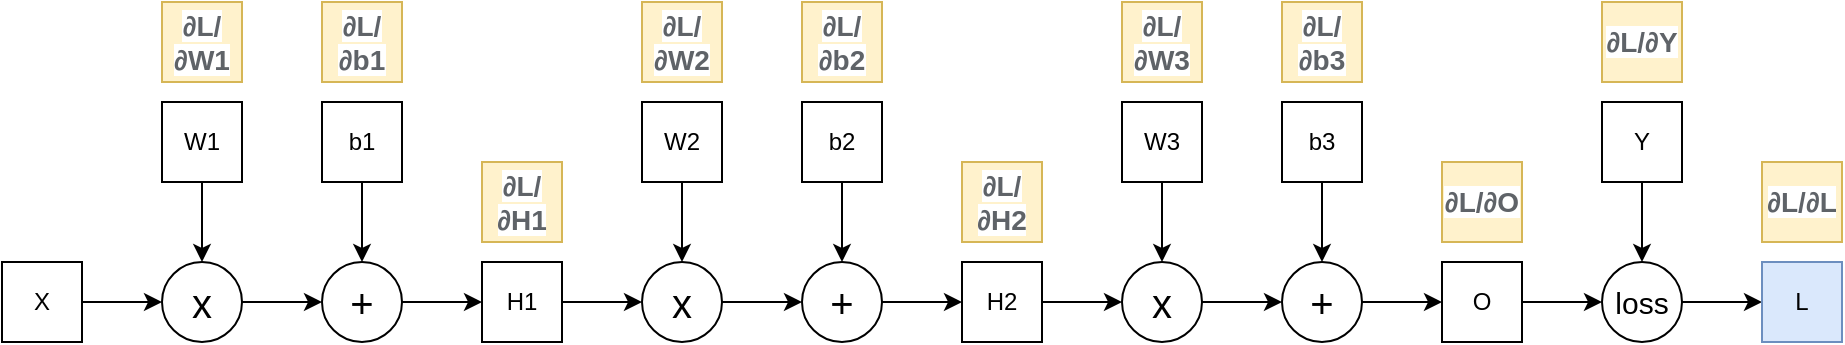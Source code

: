 <mxfile version="24.2.1" type="github">
  <diagram name="페이지-1" id="BkDjTnzv6I5W9YhU9uMP">
    <mxGraphModel dx="934" dy="1301" grid="1" gridSize="10" guides="1" tooltips="1" connect="1" arrows="1" fold="1" page="1" pageScale="1" pageWidth="827" pageHeight="1169" math="0" shadow="0">
      <root>
        <mxCell id="0" />
        <mxCell id="1" parent="0" />
        <mxCell id="OTDmI-xniEaenbiDMN5k-1" style="edgeStyle=orthogonalEdgeStyle;rounded=0;orthogonalLoop=1;jettySize=auto;html=1;" edge="1" parent="1" source="OTDmI-xniEaenbiDMN5k-2" target="OTDmI-xniEaenbiDMN5k-4">
          <mxGeometry relative="1" as="geometry" />
        </mxCell>
        <mxCell id="OTDmI-xniEaenbiDMN5k-2" value="X" style="whiteSpace=wrap;html=1;aspect=fixed;" vertex="1" parent="1">
          <mxGeometry y="300" width="40" height="40" as="geometry" />
        </mxCell>
        <mxCell id="OTDmI-xniEaenbiDMN5k-3" style="edgeStyle=orthogonalEdgeStyle;rounded=0;orthogonalLoop=1;jettySize=auto;html=1;entryX=0;entryY=0.5;entryDx=0;entryDy=0;" edge="1" parent="1" source="OTDmI-xniEaenbiDMN5k-4" target="OTDmI-xniEaenbiDMN5k-10">
          <mxGeometry relative="1" as="geometry" />
        </mxCell>
        <mxCell id="OTDmI-xniEaenbiDMN5k-4" value="x" style="ellipse;whiteSpace=wrap;html=1;aspect=fixed;fontSize=20;" vertex="1" parent="1">
          <mxGeometry x="80" y="300" width="40" height="40" as="geometry" />
        </mxCell>
        <mxCell id="OTDmI-xniEaenbiDMN5k-5" style="edgeStyle=orthogonalEdgeStyle;rounded=0;orthogonalLoop=1;jettySize=auto;html=1;" edge="1" parent="1" source="OTDmI-xniEaenbiDMN5k-6" target="OTDmI-xniEaenbiDMN5k-4">
          <mxGeometry relative="1" as="geometry" />
        </mxCell>
        <mxCell id="OTDmI-xniEaenbiDMN5k-6" value="W1" style="whiteSpace=wrap;html=1;aspect=fixed;" vertex="1" parent="1">
          <mxGeometry x="80" y="220" width="40" height="40" as="geometry" />
        </mxCell>
        <mxCell id="OTDmI-xniEaenbiDMN5k-7" style="edgeStyle=orthogonalEdgeStyle;rounded=0;orthogonalLoop=1;jettySize=auto;html=1;" edge="1" parent="1" source="OTDmI-xniEaenbiDMN5k-8" target="OTDmI-xniEaenbiDMN5k-10">
          <mxGeometry relative="1" as="geometry" />
        </mxCell>
        <mxCell id="OTDmI-xniEaenbiDMN5k-8" value="b1" style="whiteSpace=wrap;html=1;aspect=fixed;" vertex="1" parent="1">
          <mxGeometry x="160" y="220" width="40" height="40" as="geometry" />
        </mxCell>
        <mxCell id="OTDmI-xniEaenbiDMN5k-9" style="edgeStyle=orthogonalEdgeStyle;rounded=0;orthogonalLoop=1;jettySize=auto;html=1;" edge="1" parent="1" source="OTDmI-xniEaenbiDMN5k-10" target="OTDmI-xniEaenbiDMN5k-12">
          <mxGeometry relative="1" as="geometry" />
        </mxCell>
        <mxCell id="OTDmI-xniEaenbiDMN5k-10" value="+" style="ellipse;whiteSpace=wrap;html=1;aspect=fixed;fontSize=20;" vertex="1" parent="1">
          <mxGeometry x="160" y="300" width="40" height="40" as="geometry" />
        </mxCell>
        <mxCell id="OTDmI-xniEaenbiDMN5k-11" style="edgeStyle=orthogonalEdgeStyle;rounded=0;orthogonalLoop=1;jettySize=auto;html=1;entryX=0;entryY=0.5;entryDx=0;entryDy=0;" edge="1" parent="1" source="OTDmI-xniEaenbiDMN5k-12" target="OTDmI-xniEaenbiDMN5k-14">
          <mxGeometry relative="1" as="geometry" />
        </mxCell>
        <mxCell id="OTDmI-xniEaenbiDMN5k-12" value="H1" style="whiteSpace=wrap;html=1;aspect=fixed;" vertex="1" parent="1">
          <mxGeometry x="240" y="300" width="40" height="40" as="geometry" />
        </mxCell>
        <mxCell id="OTDmI-xniEaenbiDMN5k-13" style="edgeStyle=orthogonalEdgeStyle;rounded=0;orthogonalLoop=1;jettySize=auto;html=1;entryX=0;entryY=0.5;entryDx=0;entryDy=0;" edge="1" parent="1" source="OTDmI-xniEaenbiDMN5k-14" target="OTDmI-xniEaenbiDMN5k-20">
          <mxGeometry relative="1" as="geometry" />
        </mxCell>
        <mxCell id="OTDmI-xniEaenbiDMN5k-14" value="x" style="ellipse;whiteSpace=wrap;html=1;aspect=fixed;fontSize=20;" vertex="1" parent="1">
          <mxGeometry x="320" y="300" width="40" height="40" as="geometry" />
        </mxCell>
        <mxCell id="OTDmI-xniEaenbiDMN5k-15" style="edgeStyle=orthogonalEdgeStyle;rounded=0;orthogonalLoop=1;jettySize=auto;html=1;" edge="1" parent="1" source="OTDmI-xniEaenbiDMN5k-16" target="OTDmI-xniEaenbiDMN5k-14">
          <mxGeometry relative="1" as="geometry" />
        </mxCell>
        <mxCell id="OTDmI-xniEaenbiDMN5k-16" value="W2" style="whiteSpace=wrap;html=1;aspect=fixed;" vertex="1" parent="1">
          <mxGeometry x="320" y="220" width="40" height="40" as="geometry" />
        </mxCell>
        <mxCell id="OTDmI-xniEaenbiDMN5k-17" style="edgeStyle=orthogonalEdgeStyle;rounded=0;orthogonalLoop=1;jettySize=auto;html=1;" edge="1" parent="1" source="OTDmI-xniEaenbiDMN5k-18" target="OTDmI-xniEaenbiDMN5k-20">
          <mxGeometry relative="1" as="geometry" />
        </mxCell>
        <mxCell id="OTDmI-xniEaenbiDMN5k-18" value="b2" style="whiteSpace=wrap;html=1;aspect=fixed;" vertex="1" parent="1">
          <mxGeometry x="400" y="220" width="40" height="40" as="geometry" />
        </mxCell>
        <mxCell id="OTDmI-xniEaenbiDMN5k-19" style="edgeStyle=orthogonalEdgeStyle;rounded=0;orthogonalLoop=1;jettySize=auto;html=1;" edge="1" parent="1" source="OTDmI-xniEaenbiDMN5k-20" target="OTDmI-xniEaenbiDMN5k-22">
          <mxGeometry relative="1" as="geometry" />
        </mxCell>
        <mxCell id="OTDmI-xniEaenbiDMN5k-20" value="+" style="ellipse;whiteSpace=wrap;html=1;aspect=fixed;fontSize=20;" vertex="1" parent="1">
          <mxGeometry x="400" y="300" width="40" height="40" as="geometry" />
        </mxCell>
        <mxCell id="OTDmI-xniEaenbiDMN5k-21" style="edgeStyle=orthogonalEdgeStyle;rounded=0;orthogonalLoop=1;jettySize=auto;html=1;exitX=1;exitY=0.5;exitDx=0;exitDy=0;" edge="1" parent="1" source="OTDmI-xniEaenbiDMN5k-22" target="OTDmI-xniEaenbiDMN5k-24">
          <mxGeometry relative="1" as="geometry" />
        </mxCell>
        <mxCell id="OTDmI-xniEaenbiDMN5k-22" value="H2" style="whiteSpace=wrap;html=1;aspect=fixed;" vertex="1" parent="1">
          <mxGeometry x="480" y="300" width="40" height="40" as="geometry" />
        </mxCell>
        <mxCell id="OTDmI-xniEaenbiDMN5k-23" style="edgeStyle=orthogonalEdgeStyle;rounded=0;orthogonalLoop=1;jettySize=auto;html=1;entryX=0;entryY=0.5;entryDx=0;entryDy=0;" edge="1" parent="1" source="OTDmI-xniEaenbiDMN5k-24" target="OTDmI-xniEaenbiDMN5k-30">
          <mxGeometry relative="1" as="geometry" />
        </mxCell>
        <mxCell id="OTDmI-xniEaenbiDMN5k-24" value="x" style="ellipse;whiteSpace=wrap;html=1;aspect=fixed;fontSize=20;" vertex="1" parent="1">
          <mxGeometry x="560" y="300" width="40" height="40" as="geometry" />
        </mxCell>
        <mxCell id="OTDmI-xniEaenbiDMN5k-25" style="edgeStyle=orthogonalEdgeStyle;rounded=0;orthogonalLoop=1;jettySize=auto;html=1;" edge="1" parent="1" source="OTDmI-xniEaenbiDMN5k-26" target="OTDmI-xniEaenbiDMN5k-24">
          <mxGeometry relative="1" as="geometry" />
        </mxCell>
        <mxCell id="OTDmI-xniEaenbiDMN5k-26" value="W3" style="whiteSpace=wrap;html=1;aspect=fixed;" vertex="1" parent="1">
          <mxGeometry x="560" y="220" width="40" height="40" as="geometry" />
        </mxCell>
        <mxCell id="OTDmI-xniEaenbiDMN5k-27" style="edgeStyle=orthogonalEdgeStyle;rounded=0;orthogonalLoop=1;jettySize=auto;html=1;" edge="1" parent="1" source="OTDmI-xniEaenbiDMN5k-28" target="OTDmI-xniEaenbiDMN5k-30">
          <mxGeometry relative="1" as="geometry" />
        </mxCell>
        <mxCell id="OTDmI-xniEaenbiDMN5k-28" value="b3" style="whiteSpace=wrap;html=1;aspect=fixed;" vertex="1" parent="1">
          <mxGeometry x="640" y="220" width="40" height="40" as="geometry" />
        </mxCell>
        <mxCell id="OTDmI-xniEaenbiDMN5k-29" style="edgeStyle=orthogonalEdgeStyle;rounded=0;orthogonalLoop=1;jettySize=auto;html=1;" edge="1" parent="1" source="OTDmI-xniEaenbiDMN5k-30" target="OTDmI-xniEaenbiDMN5k-31">
          <mxGeometry relative="1" as="geometry" />
        </mxCell>
        <mxCell id="OTDmI-xniEaenbiDMN5k-30" value="+" style="ellipse;whiteSpace=wrap;html=1;aspect=fixed;fontSize=20;" vertex="1" parent="1">
          <mxGeometry x="640" y="300" width="40" height="40" as="geometry" />
        </mxCell>
        <mxCell id="OTDmI-xniEaenbiDMN5k-44" style="edgeStyle=orthogonalEdgeStyle;rounded=0;orthogonalLoop=1;jettySize=auto;html=1;entryX=0;entryY=0.5;entryDx=0;entryDy=0;" edge="1" parent="1" source="OTDmI-xniEaenbiDMN5k-31">
          <mxGeometry relative="1" as="geometry">
            <mxPoint x="800" y="320" as="targetPoint" />
          </mxGeometry>
        </mxCell>
        <mxCell id="OTDmI-xniEaenbiDMN5k-31" value="O" style="whiteSpace=wrap;html=1;aspect=fixed;" vertex="1" parent="1">
          <mxGeometry x="720" y="300" width="40" height="40" as="geometry" />
        </mxCell>
        <mxCell id="OTDmI-xniEaenbiDMN5k-34" value="&lt;span style=&quot;font-weight: bold; color: rgb(95, 99, 104); font-family: &amp;quot;Apple SD Gothic Neo&amp;quot;, arial, sans-serif; font-size: 14px; text-align: left; background-color: rgb(255, 255, 255);&quot;&gt;∂L/&lt;/span&gt;&lt;span style=&quot;font-weight: bold; color: rgb(95, 99, 104); font-family: &amp;quot;Apple SD Gothic Neo&amp;quot;, arial, sans-serif; font-size: 14px; text-align: left; background-color: rgb(255, 255, 255);&quot;&gt;∂W1&lt;/span&gt;" style="whiteSpace=wrap;html=1;aspect=fixed;fillColor=#fff2cc;strokeColor=#d6b656;" vertex="1" parent="1">
          <mxGeometry x="80" y="170" width="40" height="40" as="geometry" />
        </mxCell>
        <mxCell id="OTDmI-xniEaenbiDMN5k-35" value="&lt;span style=&quot;font-weight: bold; color: rgb(95, 99, 104); font-family: &amp;quot;Apple SD Gothic Neo&amp;quot;, arial, sans-serif; font-size: 14px; text-align: left; background-color: rgb(255, 255, 255);&quot;&gt;∂L/&lt;/span&gt;&lt;span style=&quot;font-weight: bold; color: rgb(95, 99, 104); font-family: &amp;quot;Apple SD Gothic Neo&amp;quot;, arial, sans-serif; font-size: 14px; text-align: left; background-color: rgb(255, 255, 255);&quot;&gt;∂b1&lt;/span&gt;" style="whiteSpace=wrap;html=1;aspect=fixed;fillColor=#fff2cc;strokeColor=#d6b656;" vertex="1" parent="1">
          <mxGeometry x="160" y="170" width="40" height="40" as="geometry" />
        </mxCell>
        <mxCell id="OTDmI-xniEaenbiDMN5k-36" value="&lt;span style=&quot;font-weight: bold; color: rgb(95, 99, 104); font-family: &amp;quot;Apple SD Gothic Neo&amp;quot;, arial, sans-serif; font-size: 14px; text-align: left; background-color: rgb(255, 255, 255);&quot;&gt;∂L/&lt;/span&gt;&lt;span style=&quot;font-weight: bold; color: rgb(95, 99, 104); font-family: &amp;quot;Apple SD Gothic Neo&amp;quot;, arial, sans-serif; font-size: 14px; text-align: left; background-color: rgb(255, 255, 255);&quot;&gt;∂H1&lt;/span&gt;" style="whiteSpace=wrap;html=1;aspect=fixed;fillColor=#fff2cc;strokeColor=#d6b656;" vertex="1" parent="1">
          <mxGeometry x="240" y="250" width="40" height="40" as="geometry" />
        </mxCell>
        <mxCell id="OTDmI-xniEaenbiDMN5k-37" value="&lt;span style=&quot;font-weight: bold; color: rgb(95, 99, 104); font-family: &amp;quot;Apple SD Gothic Neo&amp;quot;, arial, sans-serif; font-size: 14px; text-align: left; background-color: rgb(255, 255, 255);&quot;&gt;∂L/&lt;/span&gt;&lt;span style=&quot;font-weight: bold; color: rgb(95, 99, 104); font-family: &amp;quot;Apple SD Gothic Neo&amp;quot;, arial, sans-serif; font-size: 14px; text-align: left; background-color: rgb(255, 255, 255);&quot;&gt;∂W2&lt;/span&gt;" style="whiteSpace=wrap;html=1;aspect=fixed;fillColor=#fff2cc;strokeColor=#d6b656;" vertex="1" parent="1">
          <mxGeometry x="320" y="170" width="40" height="40" as="geometry" />
        </mxCell>
        <mxCell id="OTDmI-xniEaenbiDMN5k-38" value="&lt;span style=&quot;font-weight: bold; color: rgb(95, 99, 104); font-family: &amp;quot;Apple SD Gothic Neo&amp;quot;, arial, sans-serif; font-size: 14px; text-align: left; background-color: rgb(255, 255, 255);&quot;&gt;∂L/&lt;/span&gt;&lt;span style=&quot;font-weight: bold; color: rgb(95, 99, 104); font-family: &amp;quot;Apple SD Gothic Neo&amp;quot;, arial, sans-serif; font-size: 14px; text-align: left; background-color: rgb(255, 255, 255);&quot;&gt;∂b2&lt;/span&gt;" style="whiteSpace=wrap;html=1;aspect=fixed;fillColor=#fff2cc;strokeColor=#d6b656;" vertex="1" parent="1">
          <mxGeometry x="400" y="170" width="40" height="40" as="geometry" />
        </mxCell>
        <mxCell id="OTDmI-xniEaenbiDMN5k-39" value="&lt;span style=&quot;font-weight: bold; color: rgb(95, 99, 104); font-family: &amp;quot;Apple SD Gothic Neo&amp;quot;, arial, sans-serif; font-size: 14px; text-align: left; background-color: rgb(255, 255, 255);&quot;&gt;∂L/&lt;/span&gt;&lt;span style=&quot;font-weight: bold; color: rgb(95, 99, 104); font-family: &amp;quot;Apple SD Gothic Neo&amp;quot;, arial, sans-serif; font-size: 14px; text-align: left; background-color: rgb(255, 255, 255);&quot;&gt;∂H2&lt;/span&gt;" style="whiteSpace=wrap;html=1;aspect=fixed;fillColor=#fff2cc;strokeColor=#d6b656;" vertex="1" parent="1">
          <mxGeometry x="480" y="250" width="40" height="40" as="geometry" />
        </mxCell>
        <mxCell id="OTDmI-xniEaenbiDMN5k-40" value="&lt;span style=&quot;font-weight: bold; color: rgb(95, 99, 104); font-family: &amp;quot;Apple SD Gothic Neo&amp;quot;, arial, sans-serif; font-size: 14px; text-align: left; background-color: rgb(255, 255, 255);&quot;&gt;∂L/&lt;/span&gt;&lt;span style=&quot;font-weight: bold; color: rgb(95, 99, 104); font-family: &amp;quot;Apple SD Gothic Neo&amp;quot;, arial, sans-serif; font-size: 14px; text-align: left; background-color: rgb(255, 255, 255);&quot;&gt;∂W3&lt;/span&gt;" style="whiteSpace=wrap;html=1;aspect=fixed;fillColor=#fff2cc;strokeColor=#d6b656;" vertex="1" parent="1">
          <mxGeometry x="560" y="170" width="40" height="40" as="geometry" />
        </mxCell>
        <mxCell id="OTDmI-xniEaenbiDMN5k-41" value="&lt;span style=&quot;font-weight: bold; color: rgb(95, 99, 104); font-family: &amp;quot;Apple SD Gothic Neo&amp;quot;, arial, sans-serif; font-size: 14px; text-align: left; background-color: rgb(255, 255, 255);&quot;&gt;∂L/&lt;/span&gt;&lt;span style=&quot;font-weight: bold; color: rgb(95, 99, 104); font-family: &amp;quot;Apple SD Gothic Neo&amp;quot;, arial, sans-serif; font-size: 14px; text-align: left; background-color: rgb(255, 255, 255);&quot;&gt;∂b3&lt;/span&gt;" style="whiteSpace=wrap;html=1;aspect=fixed;fillColor=#fff2cc;strokeColor=#d6b656;" vertex="1" parent="1">
          <mxGeometry x="640" y="170" width="40" height="40" as="geometry" />
        </mxCell>
        <mxCell id="OTDmI-xniEaenbiDMN5k-42" value="&lt;span style=&quot;font-weight: bold; color: rgb(95, 99, 104); font-family: &amp;quot;Apple SD Gothic Neo&amp;quot;, arial, sans-serif; font-size: 14px; text-align: left; background-color: rgb(255, 255, 255);&quot;&gt;∂L/&lt;/span&gt;&lt;span style=&quot;font-weight: bold; color: rgb(95, 99, 104); font-family: &amp;quot;Apple SD Gothic Neo&amp;quot;, arial, sans-serif; font-size: 14px; text-align: left; background-color: rgb(255, 255, 255);&quot;&gt;∂O&lt;/span&gt;" style="whiteSpace=wrap;html=1;aspect=fixed;fillColor=#fff2cc;strokeColor=#d6b656;" vertex="1" parent="1">
          <mxGeometry x="720" y="250" width="40" height="40" as="geometry" />
        </mxCell>
        <mxCell id="OTDmI-xniEaenbiDMN5k-47" style="edgeStyle=orthogonalEdgeStyle;rounded=0;orthogonalLoop=1;jettySize=auto;html=1;" edge="1" parent="1" source="OTDmI-xniEaenbiDMN5k-45" target="OTDmI-xniEaenbiDMN5k-46">
          <mxGeometry relative="1" as="geometry" />
        </mxCell>
        <mxCell id="OTDmI-xniEaenbiDMN5k-45" value="&lt;font style=&quot;font-size: 15px;&quot;&gt;loss&lt;/font&gt;" style="ellipse;whiteSpace=wrap;html=1;aspect=fixed;fontSize=15;" vertex="1" parent="1">
          <mxGeometry x="800" y="300" width="40" height="40" as="geometry" />
        </mxCell>
        <mxCell id="OTDmI-xniEaenbiDMN5k-46" value="L" style="whiteSpace=wrap;html=1;aspect=fixed;fillColor=#dae8fc;strokeColor=#6c8ebf;" vertex="1" parent="1">
          <mxGeometry x="880" y="300" width="40" height="40" as="geometry" />
        </mxCell>
        <mxCell id="OTDmI-xniEaenbiDMN5k-50" style="edgeStyle=orthogonalEdgeStyle;rounded=0;orthogonalLoop=1;jettySize=auto;html=1;" edge="1" parent="1" source="OTDmI-xniEaenbiDMN5k-48" target="OTDmI-xniEaenbiDMN5k-45">
          <mxGeometry relative="1" as="geometry" />
        </mxCell>
        <mxCell id="OTDmI-xniEaenbiDMN5k-48" value="Y" style="whiteSpace=wrap;html=1;aspect=fixed;" vertex="1" parent="1">
          <mxGeometry x="800" y="220" width="40" height="40" as="geometry" />
        </mxCell>
        <mxCell id="OTDmI-xniEaenbiDMN5k-49" value="&lt;span style=&quot;font-weight: bold; color: rgb(95, 99, 104); font-family: &amp;quot;Apple SD Gothic Neo&amp;quot;, arial, sans-serif; font-size: 14px; text-align: left; background-color: rgb(255, 255, 255);&quot;&gt;∂L/&lt;/span&gt;&lt;span style=&quot;font-weight: bold; color: rgb(95, 99, 104); font-family: &amp;quot;Apple SD Gothic Neo&amp;quot;, arial, sans-serif; font-size: 14px; text-align: left; background-color: rgb(255, 255, 255);&quot;&gt;∂Y&lt;/span&gt;" style="whiteSpace=wrap;html=1;aspect=fixed;fillColor=#fff2cc;strokeColor=#d6b656;" vertex="1" parent="1">
          <mxGeometry x="800" y="170" width="40" height="40" as="geometry" />
        </mxCell>
        <mxCell id="OTDmI-xniEaenbiDMN5k-51" value="&lt;span style=&quot;font-weight: bold; color: rgb(95, 99, 104); font-family: &amp;quot;Apple SD Gothic Neo&amp;quot;, arial, sans-serif; font-size: 14px; text-align: left; background-color: rgb(255, 255, 255);&quot;&gt;∂L/&lt;/span&gt;&lt;span style=&quot;font-weight: bold; color: rgb(95, 99, 104); font-family: &amp;quot;Apple SD Gothic Neo&amp;quot;, arial, sans-serif; font-size: 14px; text-align: left; background-color: rgb(255, 255, 255);&quot;&gt;∂L&lt;/span&gt;" style="whiteSpace=wrap;html=1;aspect=fixed;fillColor=#fff2cc;strokeColor=#d6b656;" vertex="1" parent="1">
          <mxGeometry x="880" y="250" width="40" height="40" as="geometry" />
        </mxCell>
      </root>
    </mxGraphModel>
  </diagram>
</mxfile>
